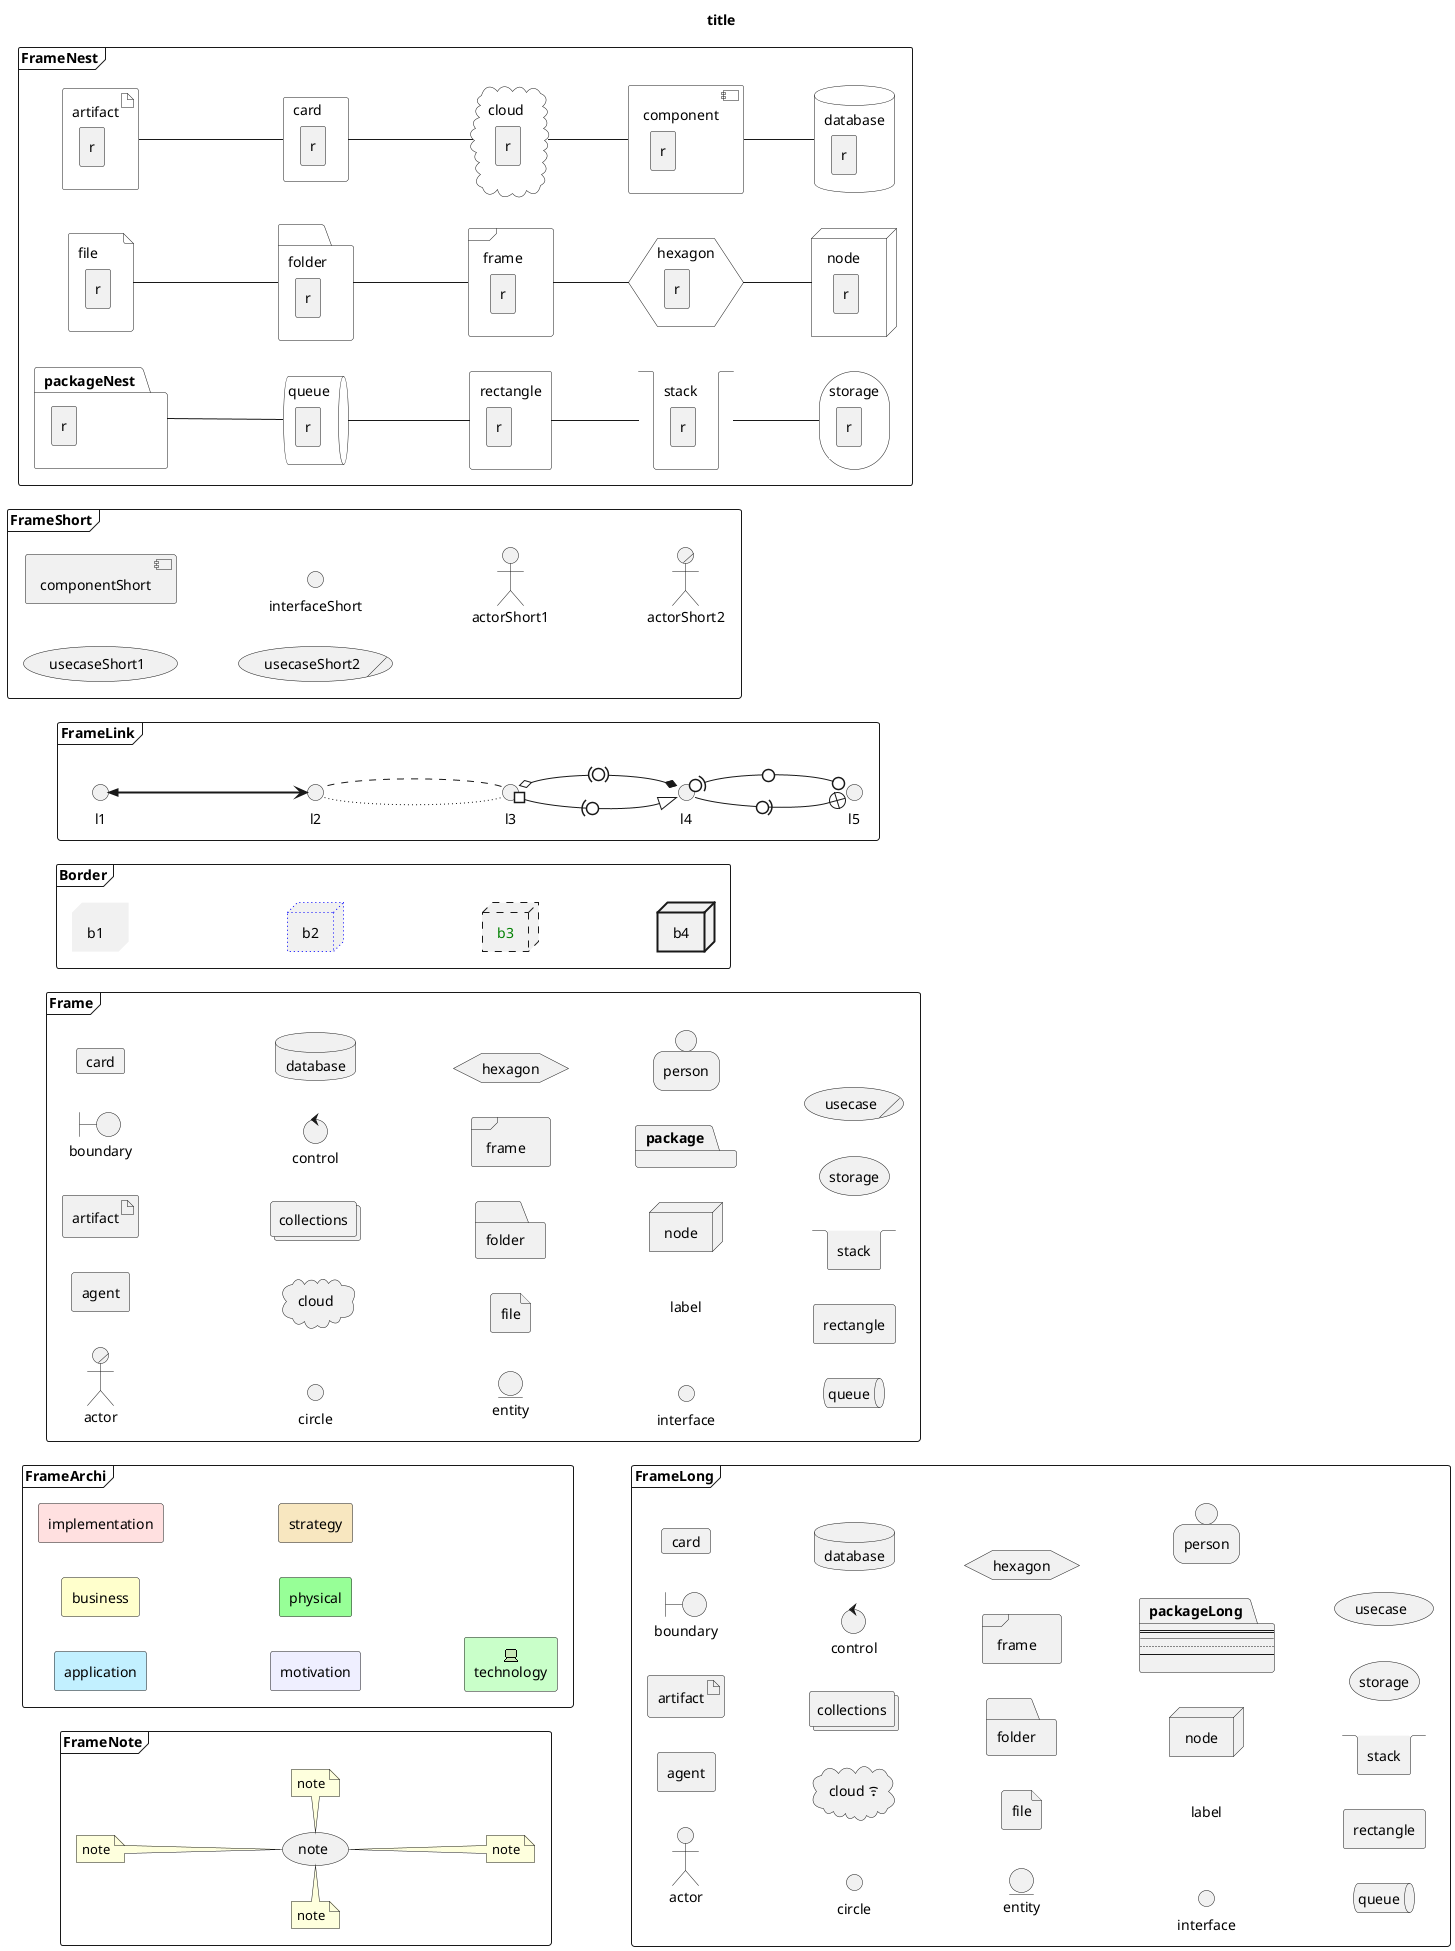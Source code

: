@startuml sample

title title

left to right direction

frame FrameArchi {
  archimate #Application application
  archimate #Business business
  archimate #Implementation implementation
  archimate #Motivation motivation
  archimate #Physical physical
  archimate #Strategy strategy
  archimate #Technology technology <<technology-device>>
}

frame Frame {
  actor/ actor
  agent agent
  artifact artifact
  boundary boundary
  card card
  circle circle
  cloud cloud
  collections collections
  control control
  database database
  entity entity
  file file
  folder folder
  frame frame
  hexagon hexagon
  interface interface
  label label
  node node
  package package
  person person
  queue queue
  rectangle rectangle
  stack stack
  storage storage
  usecase/ usecase
}

frame Border {
  node b1 #line:transparent
  node b2 #line.dotted;line:blue
  node b3 #line.dashed;text:green
  node b4 #line.bold

  b1 -[hidden]- b2
  b2 -[hidden]- b3
  b3 -[hidden]- b4
}

frame FrameLink {
  () l1
  l1 <<==> () l2
  l2 ~~ () l3
  l3 #-(0-^ () l4
  l4 -0)-+ () l5
  l5 0-0-(0 l4
  l4 *-(0)-o l3
  l3 .. l2
}

frame FrameLong {
  actor actorLong [
    actor
  ]
  agent agentLong [
    agent
  ]
  artifact artLongfact [
    artifact
  ]
  boundary boundaryLong [
    boundary
  ]
  card cardLong [
    card
  ]
  circle circleLong [
    circle
  ]
  cloud cloudLong [
    cloud <&wifi>
  ]
  collections collectionsLong [
    collections
  ]
  control controlLong [
    control
  ]
  database databaseLong [
    database
  ]
  entity entityLong [
    entity
  ]
  file fileLong [
    file
  ]
  folder folderLong [
    folder
  ]
  frame frameLong [
    frame
  ]
  hexagon hexagonLong [
    hexagon
  ]
  interface interfaceLong [
    interface
  ]
  label labelLong [
    label
  ]
  node nodeLong [
    node
  ]
  package packageLong [
    ==
    __
    ..
    --
  ]
  person personLong [
    person
  ]
  queue queueLong [
    queue
  ]
  rectangle rectangleLong [
    rectangle
  ]
  stack stackLong [
    stack
  ]
  storage storageLong [
    storage
  ]
  usecase usecaseLong [
    usecase
  ]
}

frame FrameNote {
  (note)
  note bottom of note: note
  note left of note: note
  note right of note: note
  note top of note: note
}

frame FrameShort {
  [componentShort]
  (usecaseShort1)
  (usecaseShort2)/
  () interfaceShort
  :actorShort1:
  :actorShort2:/

  actorShort1 -[hidden]- actorShort2
  componentShort -[hidden]- interfaceShort
  usecaseShort1 -[hidden]- usecaseShort2
  interfaceShort -[hidden]- actorShort1
}

frame FrameNest {
  artifact artifactNest #transparent [
    artifact
    {{
      rectangle r
    }}
  ]
  card cardNest #transparent [
    card
    {{
      rectangle r
    }}
  ]
  cloud cloudNest #transparent [
    cloud
    {{
      rectangle r
    }}
  ]
  component componentNest #transparent [
    component
    {{
      rectangle r
    }}
  ]
  database databaseNest #transparent [
    database
    {{
      rectangle r
    }}
  ]
  file fileNest #transparent [
    file
    {{
      rectangle r
    }}
  ]
  folder folderNest #transparent [
    folder
    {{
      rectangle r
    }}
  ]
  frame frameNest #transparent [
    frame
    {{
      rectangle r
    }}
  ]
  hexagon hexagonNest #transparent [
    hexagon
    {{
      rectangle r
    }}
  ]
  node nodeNest #transparent [
    node
    {{
      rectangle r
    }}
  ]
  package packageNest #transparent [
    {{
      rectangle r
    }}
  ]
  queue queueNest #transparent [
    queue
    {{
      rectangle r
    }}
  ]
  rectangle rectangleNest #transparent [
    rectangle
    {{
      rectangle r
    }}
  ]
  stack stackNest #transparent [
    stack
    {{
      rectangle r
    }}
  ]
  storage storageNest #transparent [
    storage
    {{
      rectangle r
    }}
  ]
  artifactNest -- cardNest
  cardNest -- cloudNest
  cloudNest -- componentNest
  componentNest -- databaseNest
  fileNest -- folderNest
  folderNest -- frameNest
  frameNest -- hexagonNest
  hexagonNest -- nodeNest
  packageNest -- queueNest
  queueNest -- rectangleNest
  rectangleNest -- stackNest
  stackNest -- storageNest
}

@enduml

@startuml sequence

participant participant

@enduml

@startuml state

state state {
  [*] --> State
  ||
  [*] --> State1
}

@endstate

@startuml class

abstract abstract
abstract class "abstract class"
annotation annotation
class class
entity entity
enum enum
interface interface
protocol protocol
struct  struct
circle circle
() circle_short_form
diamond diamond
<> diamond_short_form

@enduml

@startuml usecase

usecase usecase as "
  text
"

json JSON {
  "fruit":"Apple",
  "size":"Large",
  "color": ["Red", "Green"]
}

@enduml

@startuml activity

start

:text;
:text;

if (text) then (text1)
  :text;
else (text3)
  :text;
endif

:text;

switch (text)
case (condition)
  :text;
case (condition)
  :text;
case (condition)
  :text;
endswitch

:text;

partition partition {
  if (text) then (text1)
    :text;
    stop
  elseif (text) then (text2)
    :text;
    detach
  else (text3)
    :text;
  endif
}

:text;

partition partition {
  repeat :text;
    :text;
  backward:text;
  repeat while (condition)
}
end

@enduml
